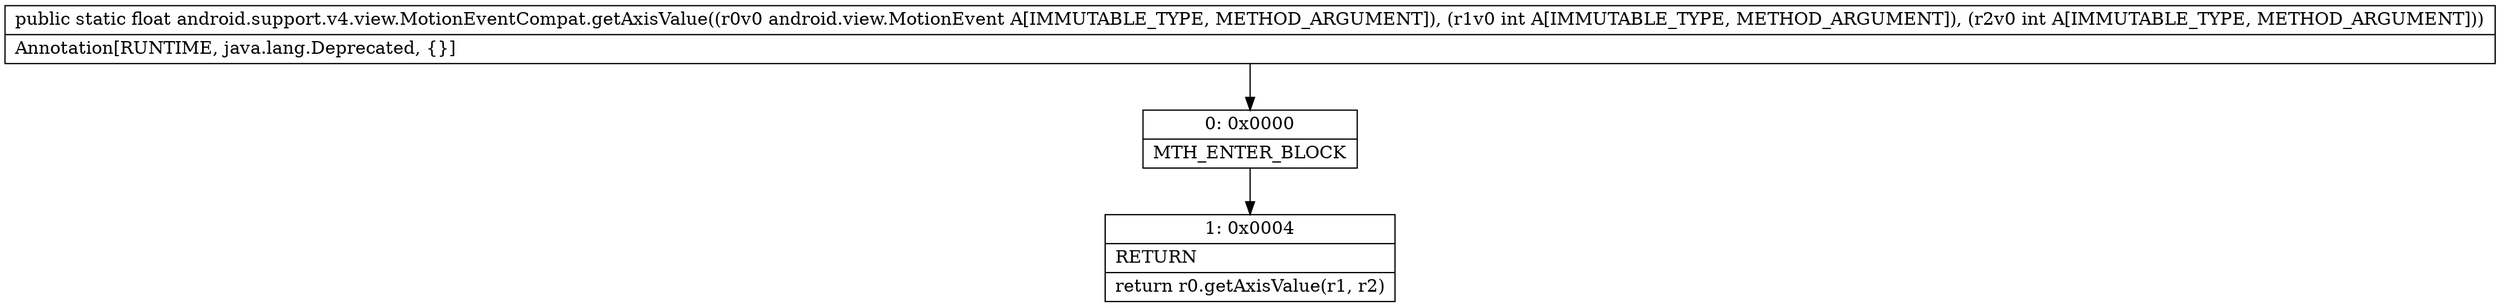 digraph "CFG forandroid.support.v4.view.MotionEventCompat.getAxisValue(Landroid\/view\/MotionEvent;II)F" {
Node_0 [shape=record,label="{0\:\ 0x0000|MTH_ENTER_BLOCK\l}"];
Node_1 [shape=record,label="{1\:\ 0x0004|RETURN\l|return r0.getAxisValue(r1, r2)\l}"];
MethodNode[shape=record,label="{public static float android.support.v4.view.MotionEventCompat.getAxisValue((r0v0 android.view.MotionEvent A[IMMUTABLE_TYPE, METHOD_ARGUMENT]), (r1v0 int A[IMMUTABLE_TYPE, METHOD_ARGUMENT]), (r2v0 int A[IMMUTABLE_TYPE, METHOD_ARGUMENT]))  | Annotation[RUNTIME, java.lang.Deprecated, \{\}]\l}"];
MethodNode -> Node_0;
Node_0 -> Node_1;
}

